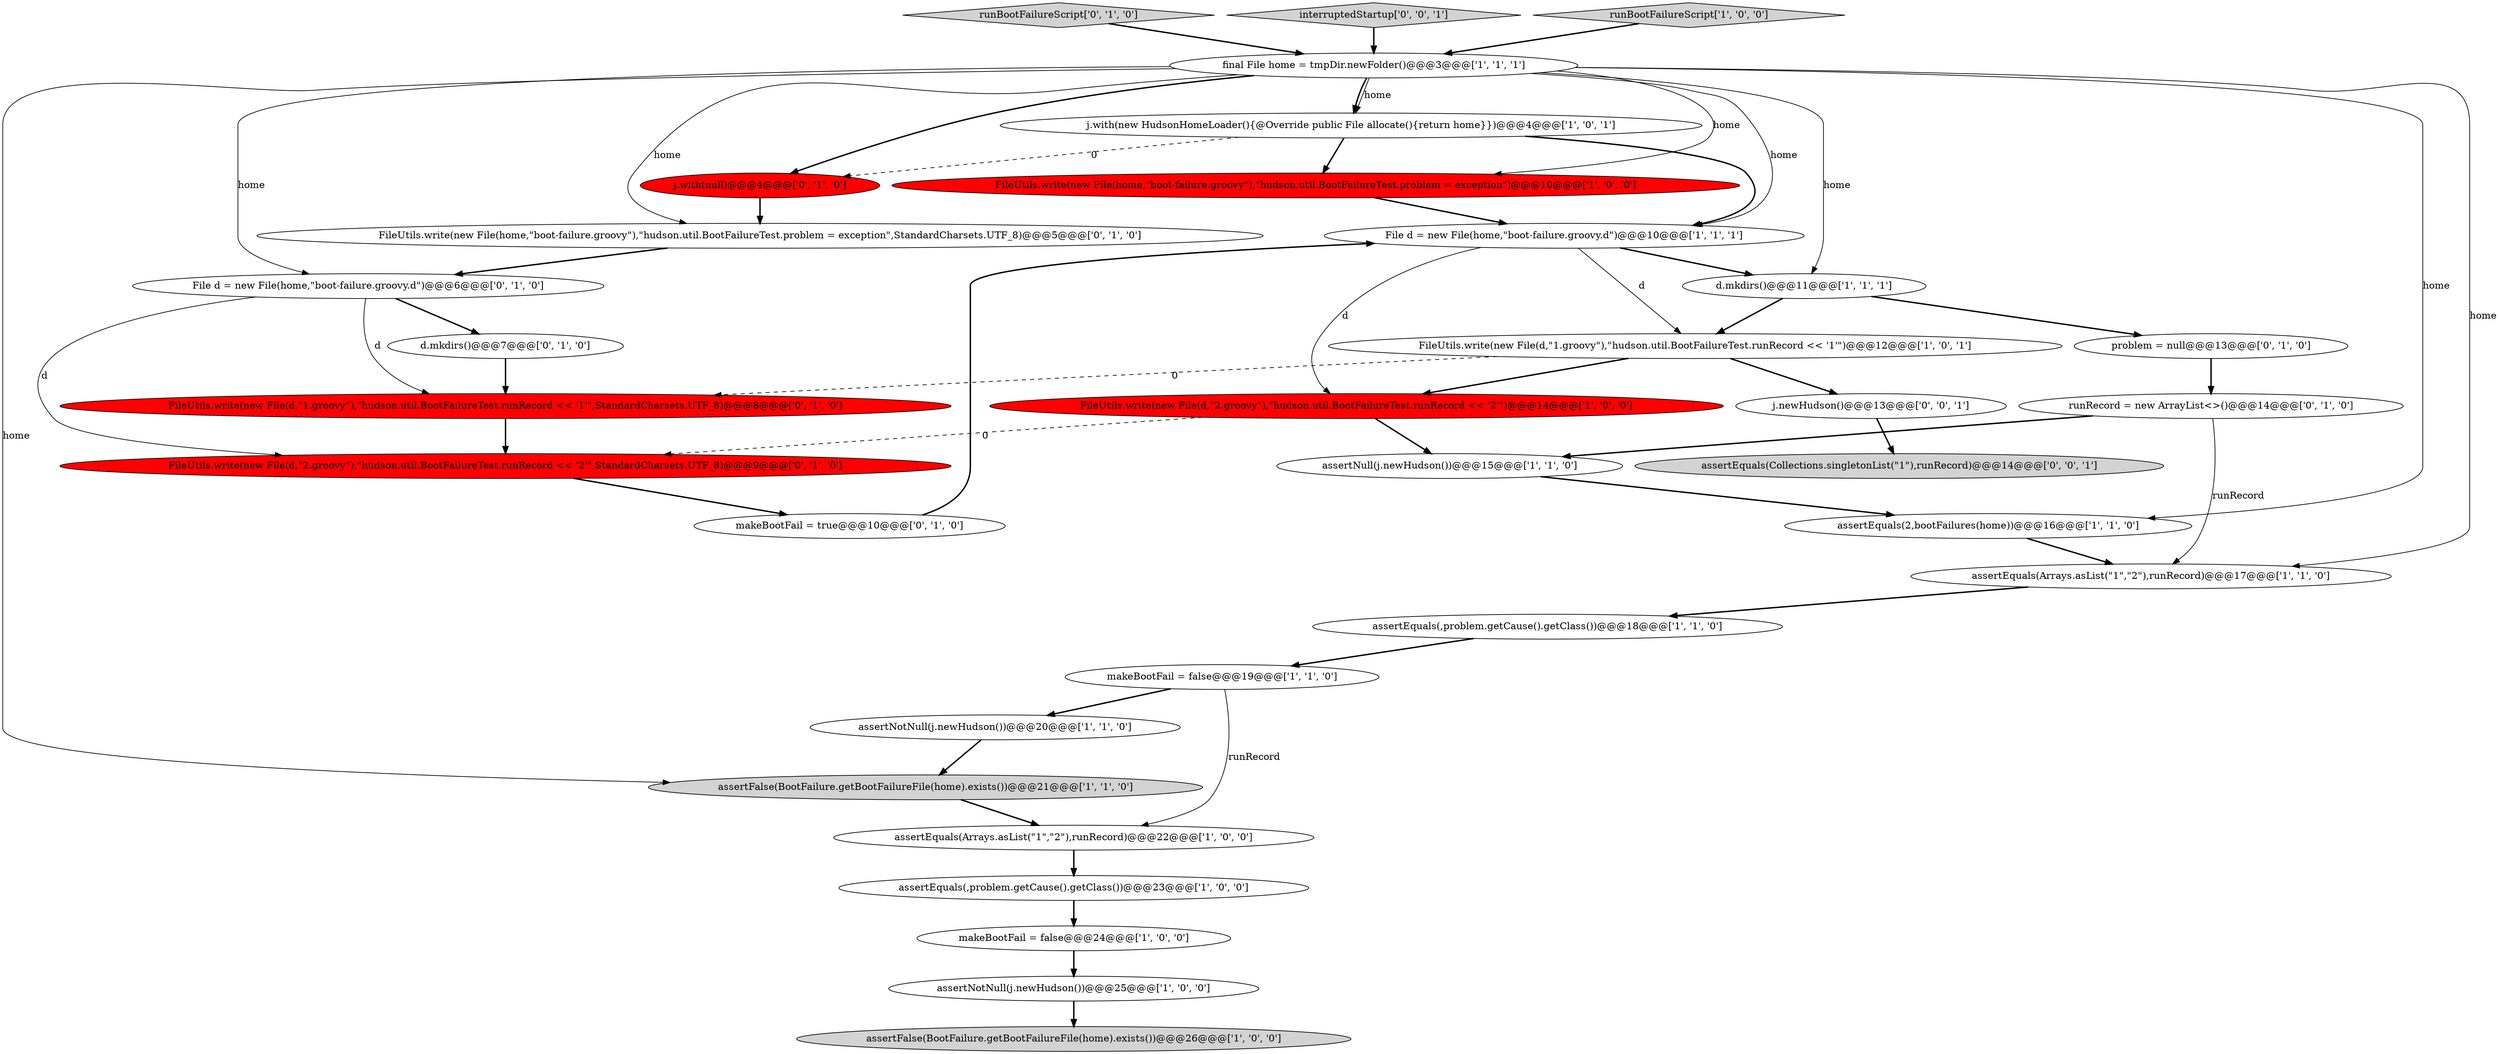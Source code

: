 digraph {
23 [style = filled, label = "runBootFailureScript['0', '1', '0']", fillcolor = lightgray, shape = diamond image = "AAA0AAABBB2BBB"];
10 [style = filled, label = "assertEquals(,problem.getCause().getClass())@@@23@@@['1', '0', '0']", fillcolor = white, shape = ellipse image = "AAA0AAABBB1BBB"];
15 [style = filled, label = "assertEquals(Arrays.asList(\"1\",\"2\"),runRecord)@@@22@@@['1', '0', '0']", fillcolor = white, shape = ellipse image = "AAA0AAABBB1BBB"];
16 [style = filled, label = "j.with(new HudsonHomeLoader(){@Override public File allocate(){return home}})@@@4@@@['1', '0', '1']", fillcolor = white, shape = ellipse image = "AAA0AAABBB1BBB"];
1 [style = filled, label = "makeBootFail = false@@@19@@@['1', '1', '0']", fillcolor = white, shape = ellipse image = "AAA0AAABBB1BBB"];
2 [style = filled, label = "FileUtils.write(new File(home,\"boot-failure.groovy\"),\"hudson.util.BootFailureTest.problem = exception\")@@@10@@@['1', '0', '0']", fillcolor = red, shape = ellipse image = "AAA1AAABBB1BBB"];
11 [style = filled, label = "final File home = tmpDir.newFolder()@@@3@@@['1', '1', '1']", fillcolor = white, shape = ellipse image = "AAA0AAABBB1BBB"];
31 [style = filled, label = "interruptedStartup['0', '0', '1']", fillcolor = lightgray, shape = diamond image = "AAA0AAABBB3BBB"];
13 [style = filled, label = "assertFalse(BootFailure.getBootFailureFile(home).exists())@@@21@@@['1', '1', '0']", fillcolor = lightgray, shape = ellipse image = "AAA0AAABBB1BBB"];
28 [style = filled, label = "FileUtils.write(new File(home,\"boot-failure.groovy\"),\"hudson.util.BootFailureTest.problem = exception\",StandardCharsets.UTF_8)@@@5@@@['0', '1', '0']", fillcolor = white, shape = ellipse image = "AAA0AAABBB2BBB"];
5 [style = filled, label = "makeBootFail = false@@@24@@@['1', '0', '0']", fillcolor = white, shape = ellipse image = "AAA0AAABBB1BBB"];
25 [style = filled, label = "j.with(null)@@@4@@@['0', '1', '0']", fillcolor = red, shape = ellipse image = "AAA1AAABBB2BBB"];
22 [style = filled, label = "File d = new File(home,\"boot-failure.groovy.d\")@@@6@@@['0', '1', '0']", fillcolor = white, shape = ellipse image = "AAA0AAABBB2BBB"];
19 [style = filled, label = "runBootFailureScript['1', '0', '0']", fillcolor = lightgray, shape = diamond image = "AAA0AAABBB1BBB"];
4 [style = filled, label = "assertNotNull(j.newHudson())@@@25@@@['1', '0', '0']", fillcolor = white, shape = ellipse image = "AAA0AAABBB1BBB"];
18 [style = filled, label = "assertNull(j.newHudson())@@@15@@@['1', '1', '0']", fillcolor = white, shape = ellipse image = "AAA0AAABBB1BBB"];
20 [style = filled, label = "FileUtils.write(new File(d,\"1.groovy\"),\"hudson.util.BootFailureTest.runRecord << '1'\",StandardCharsets.UTF_8)@@@8@@@['0', '1', '0']", fillcolor = red, shape = ellipse image = "AAA1AAABBB2BBB"];
30 [style = filled, label = "assertEquals(Collections.singletonList(\"1\"),runRecord)@@@14@@@['0', '0', '1']", fillcolor = lightgray, shape = ellipse image = "AAA0AAABBB3BBB"];
27 [style = filled, label = "runRecord = new ArrayList<>()@@@14@@@['0', '1', '0']", fillcolor = white, shape = ellipse image = "AAA0AAABBB2BBB"];
7 [style = filled, label = "assertNotNull(j.newHudson())@@@20@@@['1', '1', '0']", fillcolor = white, shape = ellipse image = "AAA0AAABBB1BBB"];
0 [style = filled, label = "assertFalse(BootFailure.getBootFailureFile(home).exists())@@@26@@@['1', '0', '0']", fillcolor = lightgray, shape = ellipse image = "AAA0AAABBB1BBB"];
8 [style = filled, label = "File d = new File(home,\"boot-failure.groovy.d\")@@@10@@@['1', '1', '1']", fillcolor = white, shape = ellipse image = "AAA0AAABBB1BBB"];
12 [style = filled, label = "FileUtils.write(new File(d,\"2.groovy\"),\"hudson.util.BootFailureTest.runRecord << '2'\")@@@14@@@['1', '0', '0']", fillcolor = red, shape = ellipse image = "AAA1AAABBB1BBB"];
6 [style = filled, label = "assertEquals(,problem.getCause().getClass())@@@18@@@['1', '1', '0']", fillcolor = white, shape = ellipse image = "AAA0AAABBB1BBB"];
32 [style = filled, label = "j.newHudson()@@@13@@@['0', '0', '1']", fillcolor = white, shape = ellipse image = "AAA0AAABBB3BBB"];
17 [style = filled, label = "FileUtils.write(new File(d,\"1.groovy\"),\"hudson.util.BootFailureTest.runRecord << '1'\")@@@12@@@['1', '0', '1']", fillcolor = white, shape = ellipse image = "AAA0AAABBB1BBB"];
9 [style = filled, label = "assertEquals(Arrays.asList(\"1\",\"2\"),runRecord)@@@17@@@['1', '1', '0']", fillcolor = white, shape = ellipse image = "AAA0AAABBB1BBB"];
21 [style = filled, label = "makeBootFail = true@@@10@@@['0', '1', '0']", fillcolor = white, shape = ellipse image = "AAA0AAABBB2BBB"];
29 [style = filled, label = "problem = null@@@13@@@['0', '1', '0']", fillcolor = white, shape = ellipse image = "AAA0AAABBB2BBB"];
14 [style = filled, label = "assertEquals(2,bootFailures(home))@@@16@@@['1', '1', '0']", fillcolor = white, shape = ellipse image = "AAA0AAABBB1BBB"];
3 [style = filled, label = "d.mkdirs()@@@11@@@['1', '1', '1']", fillcolor = white, shape = ellipse image = "AAA0AAABBB1BBB"];
26 [style = filled, label = "FileUtils.write(new File(d,\"2.groovy\"),\"hudson.util.BootFailureTest.runRecord << '2'\",StandardCharsets.UTF_8)@@@9@@@['0', '1', '0']", fillcolor = red, shape = ellipse image = "AAA1AAABBB2BBB"];
24 [style = filled, label = "d.mkdirs()@@@7@@@['0', '1', '0']", fillcolor = white, shape = ellipse image = "AAA0AAABBB2BBB"];
7->13 [style = bold, label=""];
11->16 [style = bold, label=""];
27->18 [style = bold, label=""];
27->9 [style = solid, label="runRecord"];
22->20 [style = solid, label="d"];
15->10 [style = bold, label=""];
25->28 [style = bold, label=""];
16->8 [style = bold, label=""];
28->22 [style = bold, label=""];
20->26 [style = bold, label=""];
16->25 [style = dashed, label="0"];
8->3 [style = bold, label=""];
8->12 [style = solid, label="d"];
21->8 [style = bold, label=""];
19->11 [style = bold, label=""];
17->32 [style = bold, label=""];
16->2 [style = bold, label=""];
32->30 [style = bold, label=""];
1->7 [style = bold, label=""];
31->11 [style = bold, label=""];
11->16 [style = solid, label="home"];
9->6 [style = bold, label=""];
4->0 [style = bold, label=""];
26->21 [style = bold, label=""];
24->20 [style = bold, label=""];
12->26 [style = dashed, label="0"];
6->1 [style = bold, label=""];
29->27 [style = bold, label=""];
1->15 [style = solid, label="runRecord"];
17->12 [style = bold, label=""];
8->17 [style = solid, label="d"];
10->5 [style = bold, label=""];
22->26 [style = solid, label="d"];
17->20 [style = dashed, label="0"];
11->22 [style = solid, label="home"];
11->2 [style = solid, label="home"];
5->4 [style = bold, label=""];
12->18 [style = bold, label=""];
3->17 [style = bold, label=""];
14->9 [style = bold, label=""];
11->9 [style = solid, label="home"];
11->13 [style = solid, label="home"];
13->15 [style = bold, label=""];
22->24 [style = bold, label=""];
23->11 [style = bold, label=""];
11->3 [style = solid, label="home"];
18->14 [style = bold, label=""];
3->29 [style = bold, label=""];
11->14 [style = solid, label="home"];
11->25 [style = bold, label=""];
2->8 [style = bold, label=""];
11->28 [style = solid, label="home"];
11->8 [style = solid, label="home"];
}
